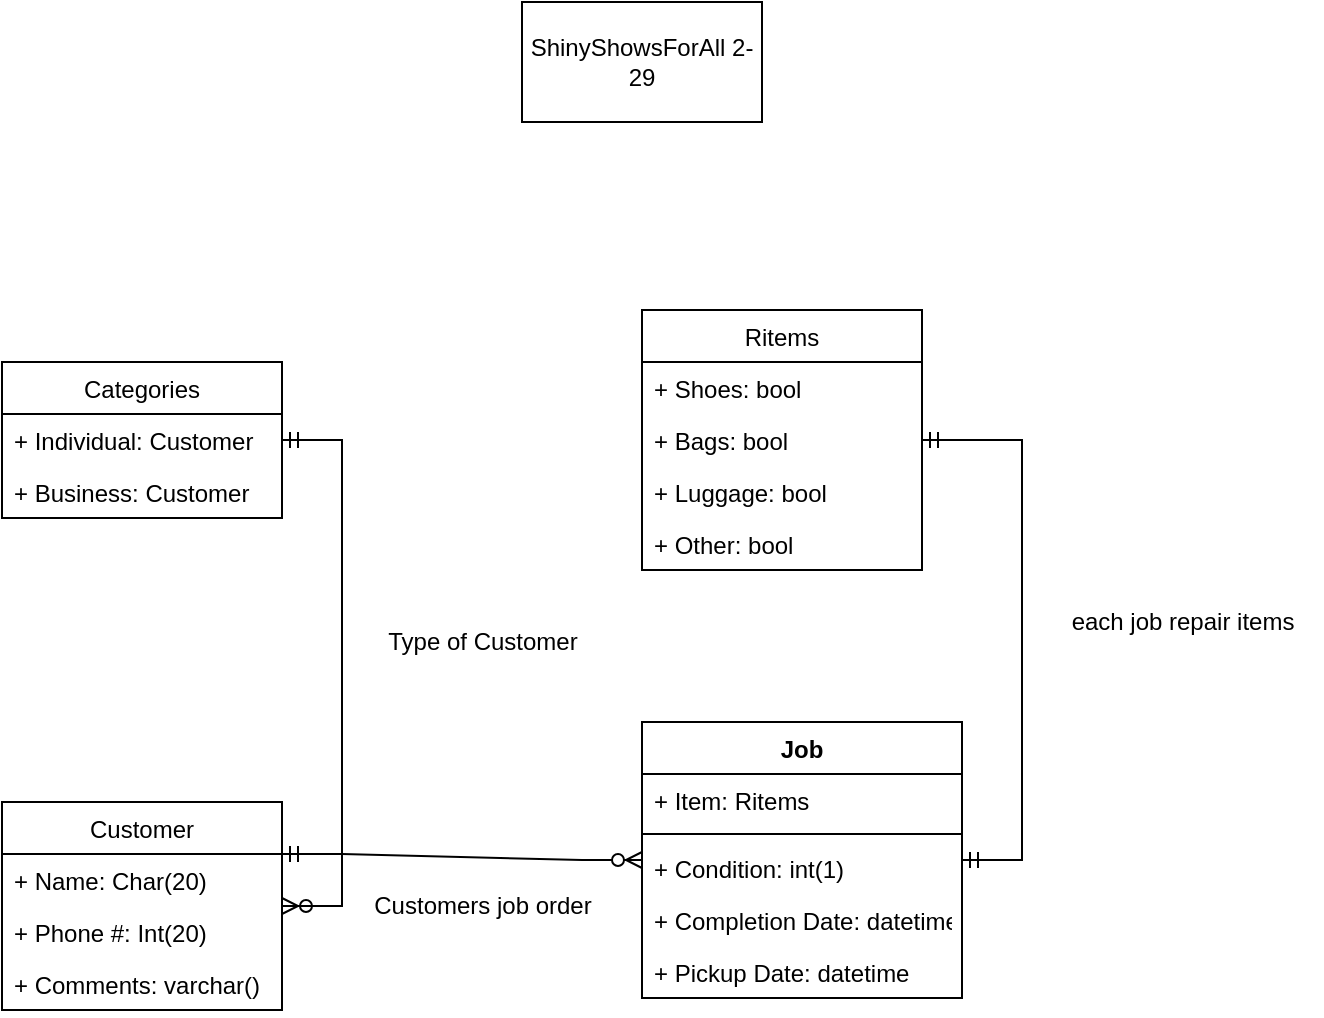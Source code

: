 <mxfile version="17.1.3" type="github">
  <diagram id="g33uDJiiVB6_5JkkXy6b" name="Page-1">
    <mxGraphModel dx="1394" dy="557" grid="1" gridSize="10" guides="1" tooltips="1" connect="1" arrows="1" fold="1" page="1" pageScale="1" pageWidth="850" pageHeight="1100" math="0" shadow="0">
      <root>
        <mxCell id="0" />
        <mxCell id="1" parent="0" />
        <mxCell id="cUL10shuXfswuSf686uR-9" value="Categories" style="swimlane;fontStyle=0;childLayout=stackLayout;horizontal=1;startSize=26;fillColor=none;horizontalStack=0;resizeParent=1;resizeParentMax=0;resizeLast=0;collapsible=1;marginBottom=0;" parent="1" vertex="1">
          <mxGeometry x="90" y="220" width="140" height="78" as="geometry" />
        </mxCell>
        <mxCell id="cUL10shuXfswuSf686uR-10" value="+ Individual: Customer" style="text;strokeColor=none;fillColor=none;align=left;verticalAlign=top;spacingLeft=4;spacingRight=4;overflow=hidden;rotatable=0;points=[[0,0.5],[1,0.5]];portConstraint=eastwest;" parent="cUL10shuXfswuSf686uR-9" vertex="1">
          <mxGeometry y="26" width="140" height="26" as="geometry" />
        </mxCell>
        <mxCell id="cUL10shuXfswuSf686uR-11" value="+ Business: Customer" style="text;strokeColor=none;fillColor=none;align=left;verticalAlign=top;spacingLeft=4;spacingRight=4;overflow=hidden;rotatable=0;points=[[0,0.5],[1,0.5]];portConstraint=eastwest;" parent="cUL10shuXfswuSf686uR-9" vertex="1">
          <mxGeometry y="52" width="140" height="26" as="geometry" />
        </mxCell>
        <mxCell id="cUL10shuXfswuSf686uR-13" value="Customer" style="swimlane;fontStyle=0;childLayout=stackLayout;horizontal=1;startSize=26;fillColor=none;horizontalStack=0;resizeParent=1;resizeParentMax=0;resizeLast=0;collapsible=1;marginBottom=0;" parent="1" vertex="1">
          <mxGeometry x="90" y="440" width="140" height="104" as="geometry" />
        </mxCell>
        <mxCell id="cUL10shuXfswuSf686uR-14" value="+ Name: Char(20)" style="text;strokeColor=none;fillColor=none;align=left;verticalAlign=top;spacingLeft=4;spacingRight=4;overflow=hidden;rotatable=0;points=[[0,0.5],[1,0.5]];portConstraint=eastwest;" parent="cUL10shuXfswuSf686uR-13" vertex="1">
          <mxGeometry y="26" width="140" height="26" as="geometry" />
        </mxCell>
        <mxCell id="cUL10shuXfswuSf686uR-15" value="+ Phone #: Int(20)" style="text;strokeColor=none;fillColor=none;align=left;verticalAlign=top;spacingLeft=4;spacingRight=4;overflow=hidden;rotatable=0;points=[[0,0.5],[1,0.5]];portConstraint=eastwest;" parent="cUL10shuXfswuSf686uR-13" vertex="1">
          <mxGeometry y="52" width="140" height="26" as="geometry" />
        </mxCell>
        <mxCell id="cUL10shuXfswuSf686uR-16" value="+ Comments: varchar()" style="text;strokeColor=none;fillColor=none;align=left;verticalAlign=top;spacingLeft=4;spacingRight=4;overflow=hidden;rotatable=0;points=[[0,0.5],[1,0.5]];portConstraint=eastwest;" parent="cUL10shuXfswuSf686uR-13" vertex="1">
          <mxGeometry y="78" width="140" height="26" as="geometry" />
        </mxCell>
        <mxCell id="cUL10shuXfswuSf686uR-17" value="Job" style="swimlane;fontStyle=1;align=center;verticalAlign=top;childLayout=stackLayout;horizontal=1;startSize=26;horizontalStack=0;resizeParent=1;resizeParentMax=0;resizeLast=0;collapsible=1;marginBottom=0;" parent="1" vertex="1">
          <mxGeometry x="410" y="400" width="160" height="138" as="geometry">
            <mxRectangle x="490" y="260" width="50" height="26" as="alternateBounds" />
          </mxGeometry>
        </mxCell>
        <mxCell id="cUL10shuXfswuSf686uR-18" value="+ Item: Ritems" style="text;strokeColor=none;fillColor=none;align=left;verticalAlign=top;spacingLeft=4;spacingRight=4;overflow=hidden;rotatable=0;points=[[0,0.5],[1,0.5]];portConstraint=eastwest;" parent="cUL10shuXfswuSf686uR-17" vertex="1">
          <mxGeometry y="26" width="160" height="26" as="geometry" />
        </mxCell>
        <mxCell id="cUL10shuXfswuSf686uR-19" value="" style="line;strokeWidth=1;fillColor=none;align=left;verticalAlign=middle;spacingTop=-1;spacingLeft=3;spacingRight=3;rotatable=0;labelPosition=right;points=[];portConstraint=eastwest;" parent="cUL10shuXfswuSf686uR-17" vertex="1">
          <mxGeometry y="52" width="160" height="8" as="geometry" />
        </mxCell>
        <mxCell id="cUL10shuXfswuSf686uR-20" value="+ Condition: int(1)" style="text;strokeColor=none;fillColor=none;align=left;verticalAlign=top;spacingLeft=4;spacingRight=4;overflow=hidden;rotatable=0;points=[[0,0.5],[1,0.5]];portConstraint=eastwest;" parent="cUL10shuXfswuSf686uR-17" vertex="1">
          <mxGeometry y="60" width="160" height="26" as="geometry" />
        </mxCell>
        <mxCell id="cUL10shuXfswuSf686uR-22" value="+ Completion Date: datetime" style="text;strokeColor=none;fillColor=none;align=left;verticalAlign=top;spacingLeft=4;spacingRight=4;overflow=hidden;rotatable=0;points=[[0,0.5],[1,0.5]];portConstraint=eastwest;" parent="cUL10shuXfswuSf686uR-17" vertex="1">
          <mxGeometry y="86" width="160" height="26" as="geometry" />
        </mxCell>
        <mxCell id="cUL10shuXfswuSf686uR-23" value="+ Pickup Date: datetime" style="text;strokeColor=none;fillColor=none;align=left;verticalAlign=top;spacingLeft=4;spacingRight=4;overflow=hidden;rotatable=0;points=[[0,0.5],[1,0.5]];portConstraint=eastwest;" parent="cUL10shuXfswuSf686uR-17" vertex="1">
          <mxGeometry y="112" width="160" height="26" as="geometry" />
        </mxCell>
        <mxCell id="cUL10shuXfswuSf686uR-27" value="Ritems" style="swimlane;fontStyle=0;childLayout=stackLayout;horizontal=1;startSize=26;fillColor=none;horizontalStack=0;resizeParent=1;resizeParentMax=0;resizeLast=0;collapsible=1;marginBottom=0;" parent="1" vertex="1">
          <mxGeometry x="410" y="194" width="140" height="130" as="geometry" />
        </mxCell>
        <mxCell id="cUL10shuXfswuSf686uR-28" value="+ Shoes: bool" style="text;strokeColor=none;fillColor=none;align=left;verticalAlign=top;spacingLeft=4;spacingRight=4;overflow=hidden;rotatable=0;points=[[0,0.5],[1,0.5]];portConstraint=eastwest;" parent="cUL10shuXfswuSf686uR-27" vertex="1">
          <mxGeometry y="26" width="140" height="26" as="geometry" />
        </mxCell>
        <mxCell id="cUL10shuXfswuSf686uR-29" value="+ Bags: bool" style="text;strokeColor=none;fillColor=none;align=left;verticalAlign=top;spacingLeft=4;spacingRight=4;overflow=hidden;rotatable=0;points=[[0,0.5],[1,0.5]];portConstraint=eastwest;" parent="cUL10shuXfswuSf686uR-27" vertex="1">
          <mxGeometry y="52" width="140" height="26" as="geometry" />
        </mxCell>
        <mxCell id="cUL10shuXfswuSf686uR-30" value="+ Luggage: bool" style="text;strokeColor=none;fillColor=none;align=left;verticalAlign=top;spacingLeft=4;spacingRight=4;overflow=hidden;rotatable=0;points=[[0,0.5],[1,0.5]];portConstraint=eastwest;" parent="cUL10shuXfswuSf686uR-27" vertex="1">
          <mxGeometry y="78" width="140" height="26" as="geometry" />
        </mxCell>
        <mxCell id="cUL10shuXfswuSf686uR-31" value="+ Other: bool" style="text;strokeColor=none;fillColor=none;align=left;verticalAlign=top;spacingLeft=4;spacingRight=4;overflow=hidden;rotatable=0;points=[[0,0.5],[1,0.5]];portConstraint=eastwest;" parent="cUL10shuXfswuSf686uR-27" vertex="1">
          <mxGeometry y="104" width="140" height="26" as="geometry" />
        </mxCell>
        <mxCell id="cUL10shuXfswuSf686uR-34" value="" style="edgeStyle=entityRelationEdgeStyle;fontSize=12;html=1;endArrow=ERzeroToMany;endFill=1;rounded=0;" parent="1" source="cUL10shuXfswuSf686uR-9" target="cUL10shuXfswuSf686uR-13" edge="1">
          <mxGeometry width="100" height="100" relative="1" as="geometry">
            <mxPoint x="180" y="240" as="sourcePoint" />
            <mxPoint x="280" y="140" as="targetPoint" />
          </mxGeometry>
        </mxCell>
        <mxCell id="cUL10shuXfswuSf686uR-35" value="" style="edgeStyle=entityRelationEdgeStyle;fontSize=12;html=1;endArrow=ERmandOne;rounded=0;" parent="1" source="cUL10shuXfswuSf686uR-13" target="cUL10shuXfswuSf686uR-9" edge="1">
          <mxGeometry width="100" height="100" relative="1" as="geometry">
            <mxPoint x="370" y="320" as="sourcePoint" />
            <mxPoint x="190" y="90" as="targetPoint" />
          </mxGeometry>
        </mxCell>
        <mxCell id="cUL10shuXfswuSf686uR-38" value="" style="edgeStyle=entityRelationEdgeStyle;fontSize=12;html=1;endArrow=ERzeroToMany;startArrow=ERmandOne;rounded=0;exitX=1;exitY=0.25;exitDx=0;exitDy=0;" parent="1" source="cUL10shuXfswuSf686uR-13" target="cUL10shuXfswuSf686uR-17" edge="1">
          <mxGeometry width="100" height="100" relative="1" as="geometry">
            <mxPoint x="290" y="440" as="sourcePoint" />
            <mxPoint x="390" y="340" as="targetPoint" />
          </mxGeometry>
        </mxCell>
        <mxCell id="cUL10shuXfswuSf686uR-39" value="" style="edgeStyle=entityRelationEdgeStyle;fontSize=12;html=1;endArrow=ERmandOne;startArrow=ERmandOne;rounded=0;" parent="1" source="cUL10shuXfswuSf686uR-17" target="cUL10shuXfswuSf686uR-27" edge="1">
          <mxGeometry width="100" height="100" relative="1" as="geometry">
            <mxPoint x="370" y="320" as="sourcePoint" />
            <mxPoint x="470" y="220" as="targetPoint" />
          </mxGeometry>
        </mxCell>
        <mxCell id="cUL10shuXfswuSf686uR-40" value="ShinyShowsForAll 2-29" style="rounded=0;whiteSpace=wrap;html=1;" parent="1" vertex="1">
          <mxGeometry x="350" y="40" width="120" height="60" as="geometry" />
        </mxCell>
        <mxCell id="JnjOvF1gAfi6QksUCBzI-1" value="Type of Customer" style="text;html=1;resizable=0;autosize=1;align=center;verticalAlign=middle;points=[];fillColor=none;strokeColor=none;rounded=0;rotation=0;" vertex="1" parent="1">
          <mxGeometry x="270" y="350" width="120" height="20" as="geometry" />
        </mxCell>
        <mxCell id="JnjOvF1gAfi6QksUCBzI-2" value="Customers job order" style="text;html=1;resizable=0;autosize=1;align=center;verticalAlign=middle;points=[];fillColor=none;strokeColor=none;rounded=0;" vertex="1" parent="1">
          <mxGeometry x="260" y="482" width="140" height="20" as="geometry" />
        </mxCell>
        <mxCell id="JnjOvF1gAfi6QksUCBzI-3" value="each job repair items" style="text;html=1;resizable=0;autosize=1;align=center;verticalAlign=middle;points=[];fillColor=none;strokeColor=none;rounded=0;" vertex="1" parent="1">
          <mxGeometry x="610" y="340" width="140" height="20" as="geometry" />
        </mxCell>
      </root>
    </mxGraphModel>
  </diagram>
</mxfile>
